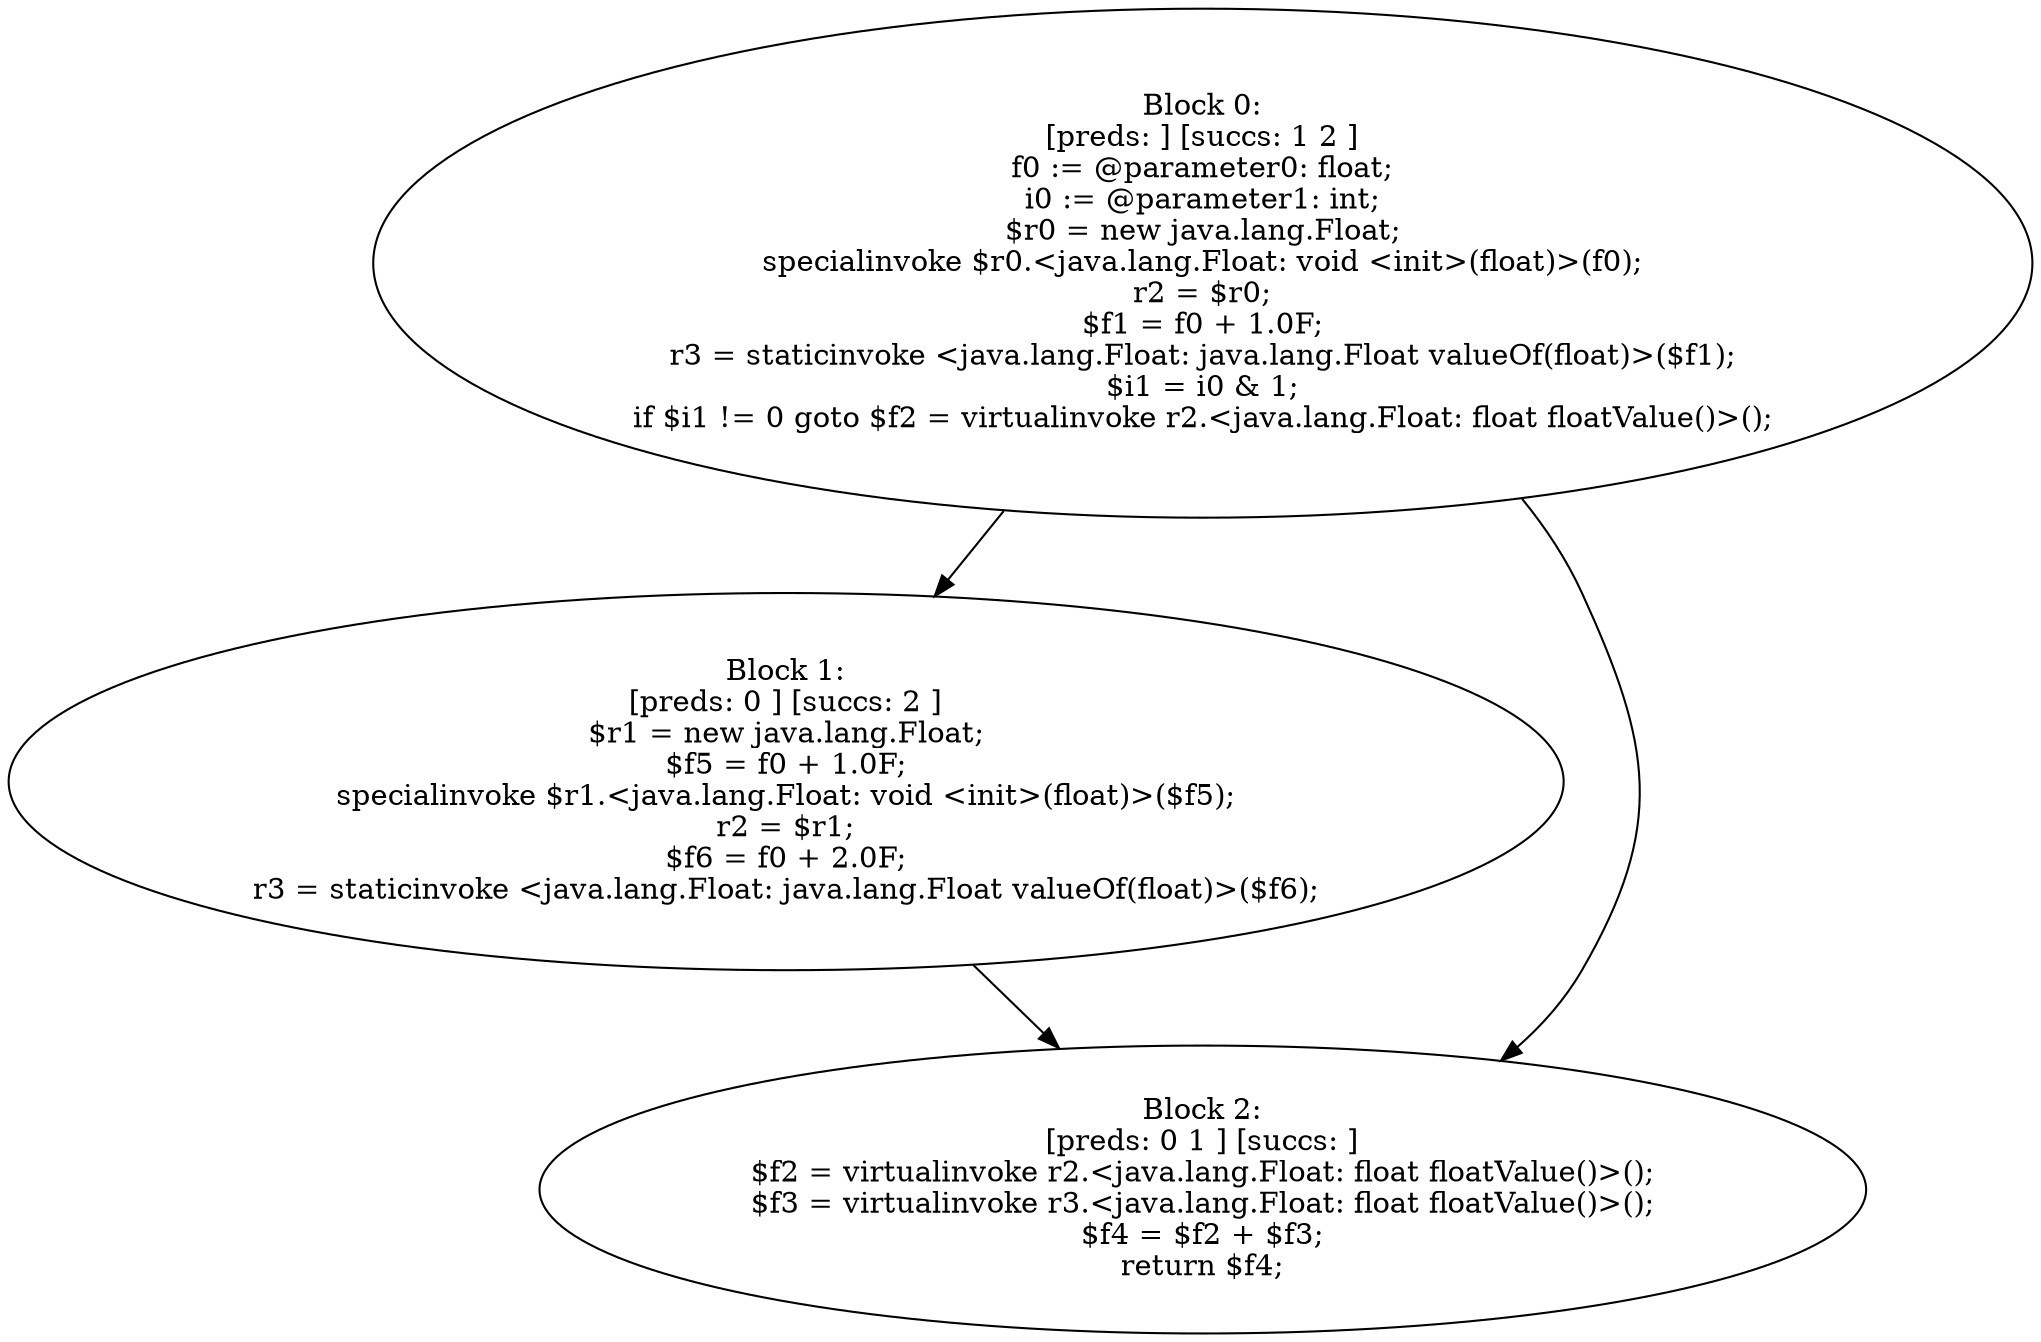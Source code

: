 digraph "unitGraph" {
    "Block 0:
[preds: ] [succs: 1 2 ]
f0 := @parameter0: float;
i0 := @parameter1: int;
$r0 = new java.lang.Float;
specialinvoke $r0.<java.lang.Float: void <init>(float)>(f0);
r2 = $r0;
$f1 = f0 + 1.0F;
r3 = staticinvoke <java.lang.Float: java.lang.Float valueOf(float)>($f1);
$i1 = i0 & 1;
if $i1 != 0 goto $f2 = virtualinvoke r2.<java.lang.Float: float floatValue()>();
"
    "Block 1:
[preds: 0 ] [succs: 2 ]
$r1 = new java.lang.Float;
$f5 = f0 + 1.0F;
specialinvoke $r1.<java.lang.Float: void <init>(float)>($f5);
r2 = $r1;
$f6 = f0 + 2.0F;
r3 = staticinvoke <java.lang.Float: java.lang.Float valueOf(float)>($f6);
"
    "Block 2:
[preds: 0 1 ] [succs: ]
$f2 = virtualinvoke r2.<java.lang.Float: float floatValue()>();
$f3 = virtualinvoke r3.<java.lang.Float: float floatValue()>();
$f4 = $f2 + $f3;
return $f4;
"
    "Block 0:
[preds: ] [succs: 1 2 ]
f0 := @parameter0: float;
i0 := @parameter1: int;
$r0 = new java.lang.Float;
specialinvoke $r0.<java.lang.Float: void <init>(float)>(f0);
r2 = $r0;
$f1 = f0 + 1.0F;
r3 = staticinvoke <java.lang.Float: java.lang.Float valueOf(float)>($f1);
$i1 = i0 & 1;
if $i1 != 0 goto $f2 = virtualinvoke r2.<java.lang.Float: float floatValue()>();
"->"Block 1:
[preds: 0 ] [succs: 2 ]
$r1 = new java.lang.Float;
$f5 = f0 + 1.0F;
specialinvoke $r1.<java.lang.Float: void <init>(float)>($f5);
r2 = $r1;
$f6 = f0 + 2.0F;
r3 = staticinvoke <java.lang.Float: java.lang.Float valueOf(float)>($f6);
";
    "Block 0:
[preds: ] [succs: 1 2 ]
f0 := @parameter0: float;
i0 := @parameter1: int;
$r0 = new java.lang.Float;
specialinvoke $r0.<java.lang.Float: void <init>(float)>(f0);
r2 = $r0;
$f1 = f0 + 1.0F;
r3 = staticinvoke <java.lang.Float: java.lang.Float valueOf(float)>($f1);
$i1 = i0 & 1;
if $i1 != 0 goto $f2 = virtualinvoke r2.<java.lang.Float: float floatValue()>();
"->"Block 2:
[preds: 0 1 ] [succs: ]
$f2 = virtualinvoke r2.<java.lang.Float: float floatValue()>();
$f3 = virtualinvoke r3.<java.lang.Float: float floatValue()>();
$f4 = $f2 + $f3;
return $f4;
";
    "Block 1:
[preds: 0 ] [succs: 2 ]
$r1 = new java.lang.Float;
$f5 = f0 + 1.0F;
specialinvoke $r1.<java.lang.Float: void <init>(float)>($f5);
r2 = $r1;
$f6 = f0 + 2.0F;
r3 = staticinvoke <java.lang.Float: java.lang.Float valueOf(float)>($f6);
"->"Block 2:
[preds: 0 1 ] [succs: ]
$f2 = virtualinvoke r2.<java.lang.Float: float floatValue()>();
$f3 = virtualinvoke r3.<java.lang.Float: float floatValue()>();
$f4 = $f2 + $f3;
return $f4;
";
}
